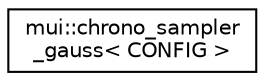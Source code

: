 digraph "Graphical Class Hierarchy"
{
 // LATEX_PDF_SIZE
  edge [fontname="Helvetica",fontsize="10",labelfontname="Helvetica",labelfontsize="10"];
  node [fontname="Helvetica",fontsize="10",shape=record];
  rankdir="LR";
  Node0 [label="mui::chrono_sampler\l_gauss\< CONFIG \>",height=0.2,width=0.4,color="black", fillcolor="white", style="filled",URL="$classmui_1_1chrono__sampler__gauss.html",tooltip=" "];
}
